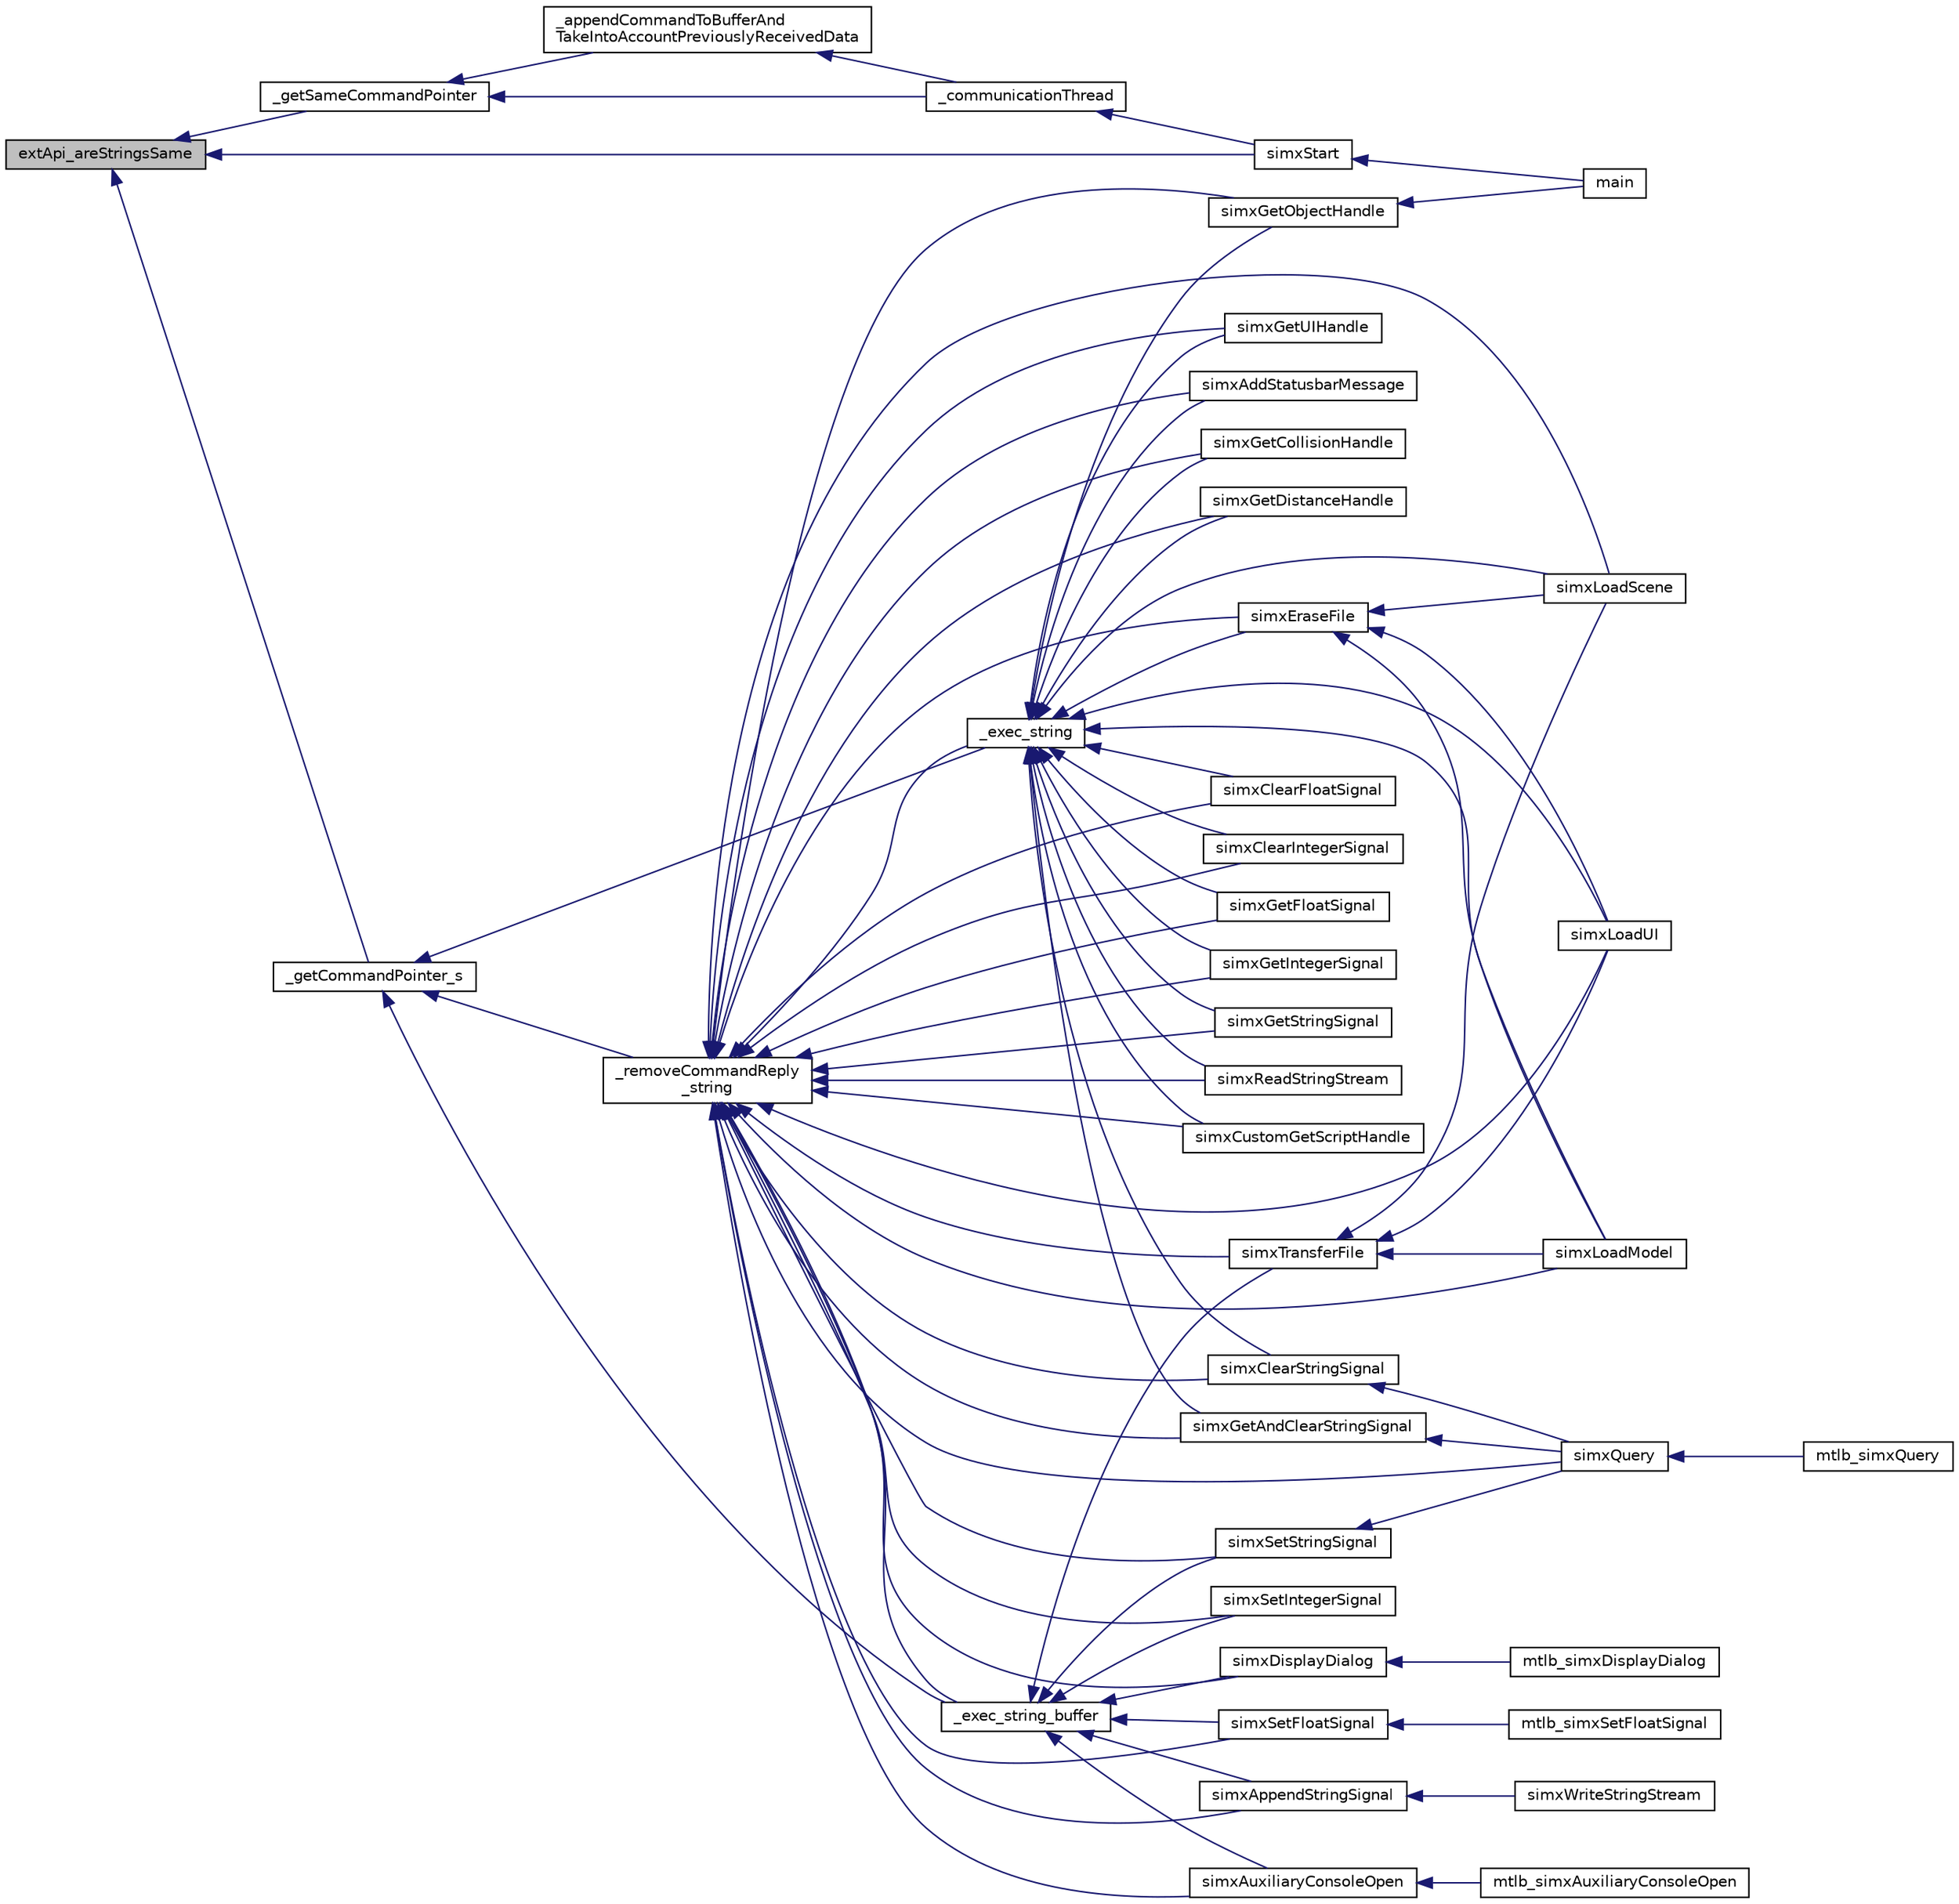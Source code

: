 digraph "extApi_areStringsSame"
{
  edge [fontname="Helvetica",fontsize="10",labelfontname="Helvetica",labelfontsize="10"];
  node [fontname="Helvetica",fontsize="10",shape=record];
  rankdir="LR";
  Node1 [label="extApi_areStringsSame",height=0.2,width=0.4,color="black", fillcolor="grey75", style="filled" fontcolor="black"];
  Node1 -> Node2 [dir="back",color="midnightblue",fontsize="10",style="solid",fontname="Helvetica"];
  Node2 [label="simxStart",height=0.2,width=0.4,color="black", fillcolor="white", style="filled",URL="$ext_api_8h.html#af8e78f3b4698eb09fe31f59c46a4848f"];
  Node2 -> Node3 [dir="back",color="midnightblue",fontsize="10",style="solid",fontname="Helvetica"];
  Node3 [label="main",height=0.2,width=0.4,color="black", fillcolor="white", style="filled",URL="$brazo_8cpp.html#a0ddf1224851353fc92bfbff6f499fa97"];
  Node1 -> Node4 [dir="back",color="midnightblue",fontsize="10",style="solid",fontname="Helvetica"];
  Node4 [label="_getCommandPointer_s",height=0.2,width=0.4,color="black", fillcolor="white", style="filled",URL="$ext_api_8c.html#a440950b4fc8f69ce5daf283bbbc38e9f"];
  Node4 -> Node5 [dir="back",color="midnightblue",fontsize="10",style="solid",fontname="Helvetica"];
  Node5 [label="_exec_string",height=0.2,width=0.4,color="black", fillcolor="white", style="filled",URL="$ext_api_8c.html#a8ed61bf56ec0a97663d58839033c3b8d"];
  Node5 -> Node6 [dir="back",color="midnightblue",fontsize="10",style="solid",fontname="Helvetica"];
  Node6 [label="simxGetObjectHandle",height=0.2,width=0.4,color="black", fillcolor="white", style="filled",URL="$ext_api_8h.html#ae2c3b5ea5407956d88edabd80e39bc7d"];
  Node6 -> Node3 [dir="back",color="midnightblue",fontsize="10",style="solid",fontname="Helvetica"];
  Node5 -> Node7 [dir="back",color="midnightblue",fontsize="10",style="solid",fontname="Helvetica"];
  Node7 [label="simxGetUIHandle",height=0.2,width=0.4,color="black", fillcolor="white", style="filled",URL="$ext_api_8h.html#a551340152d28595e77d32d0b9a5bb7ef"];
  Node5 -> Node8 [dir="back",color="midnightblue",fontsize="10",style="solid",fontname="Helvetica"];
  Node8 [label="simxEraseFile",height=0.2,width=0.4,color="black", fillcolor="white", style="filled",URL="$ext_api_8h.html#ad55caface196cbf64f1ebdcd1954e1f9"];
  Node8 -> Node9 [dir="back",color="midnightblue",fontsize="10",style="solid",fontname="Helvetica"];
  Node9 [label="simxLoadModel",height=0.2,width=0.4,color="black", fillcolor="white", style="filled",URL="$ext_api_8h.html#aba004fe8c4230080573cf6a84609cc4c"];
  Node8 -> Node10 [dir="back",color="midnightblue",fontsize="10",style="solid",fontname="Helvetica"];
  Node10 [label="simxLoadUI",height=0.2,width=0.4,color="black", fillcolor="white", style="filled",URL="$ext_api_8h.html#a0c14eaf2751f64cb99cc09ca40f690d1"];
  Node8 -> Node11 [dir="back",color="midnightblue",fontsize="10",style="solid",fontname="Helvetica"];
  Node11 [label="simxLoadScene",height=0.2,width=0.4,color="black", fillcolor="white", style="filled",URL="$ext_api_8h.html#a334778d7372013cf32278c35cfb1e401"];
  Node5 -> Node9 [dir="back",color="midnightblue",fontsize="10",style="solid",fontname="Helvetica"];
  Node5 -> Node10 [dir="back",color="midnightblue",fontsize="10",style="solid",fontname="Helvetica"];
  Node5 -> Node11 [dir="back",color="midnightblue",fontsize="10",style="solid",fontname="Helvetica"];
  Node5 -> Node12 [dir="back",color="midnightblue",fontsize="10",style="solid",fontname="Helvetica"];
  Node12 [label="simxAddStatusbarMessage",height=0.2,width=0.4,color="black", fillcolor="white", style="filled",URL="$ext_api_8h.html#a76ab74e38042abbe5b2b0501956c39a4"];
  Node5 -> Node13 [dir="back",color="midnightblue",fontsize="10",style="solid",fontname="Helvetica"];
  Node13 [label="simxGetCollisionHandle",height=0.2,width=0.4,color="black", fillcolor="white", style="filled",URL="$ext_api_8h.html#a345bad87b5bf69f83140350561700fe0"];
  Node5 -> Node14 [dir="back",color="midnightblue",fontsize="10",style="solid",fontname="Helvetica"];
  Node14 [label="simxGetDistanceHandle",height=0.2,width=0.4,color="black", fillcolor="white", style="filled",URL="$ext_api_8h.html#a05ae1d4d63bfd9617e393ddc23261477"];
  Node5 -> Node15 [dir="back",color="midnightblue",fontsize="10",style="solid",fontname="Helvetica"];
  Node15 [label="simxClearFloatSignal",height=0.2,width=0.4,color="black", fillcolor="white", style="filled",URL="$ext_api_8h.html#a732427cc6d34284522b6ab1c313e4165"];
  Node5 -> Node16 [dir="back",color="midnightblue",fontsize="10",style="solid",fontname="Helvetica"];
  Node16 [label="simxClearIntegerSignal",height=0.2,width=0.4,color="black", fillcolor="white", style="filled",URL="$ext_api_8h.html#ae385e4a56317037e1b032f9361cf44be"];
  Node5 -> Node17 [dir="back",color="midnightblue",fontsize="10",style="solid",fontname="Helvetica"];
  Node17 [label="simxClearStringSignal",height=0.2,width=0.4,color="black", fillcolor="white", style="filled",URL="$ext_api_8h.html#a04bdbf1718e8f077f3de9e6c43153751"];
  Node17 -> Node18 [dir="back",color="midnightblue",fontsize="10",style="solid",fontname="Helvetica"];
  Node18 [label="simxQuery",height=0.2,width=0.4,color="black", fillcolor="white", style="filled",URL="$ext_api_8h.html#a433f3a57228fb5b0416746febcbceca0"];
  Node18 -> Node19 [dir="back",color="midnightblue",fontsize="10",style="solid",fontname="Helvetica"];
  Node19 [label="mtlb_simxQuery",height=0.2,width=0.4,color="black", fillcolor="white", style="filled",URL="$ext_api_8h.html#accaba236d303073e172c5f2d41e66f4e"];
  Node5 -> Node20 [dir="back",color="midnightblue",fontsize="10",style="solid",fontname="Helvetica"];
  Node20 [label="simxGetFloatSignal",height=0.2,width=0.4,color="black", fillcolor="white", style="filled",URL="$ext_api_8h.html#ab906636b88091a3eab24f30c40218050"];
  Node5 -> Node21 [dir="back",color="midnightblue",fontsize="10",style="solid",fontname="Helvetica"];
  Node21 [label="simxGetIntegerSignal",height=0.2,width=0.4,color="black", fillcolor="white", style="filled",URL="$ext_api_8h.html#aedb97e8c231fb265ed8b37bf40377d29"];
  Node5 -> Node22 [dir="back",color="midnightblue",fontsize="10",style="solid",fontname="Helvetica"];
  Node22 [label="simxGetStringSignal",height=0.2,width=0.4,color="black", fillcolor="white", style="filled",URL="$ext_api_8h.html#afb0369ac6659537bc4d51f688c71ea76"];
  Node5 -> Node23 [dir="back",color="midnightblue",fontsize="10",style="solid",fontname="Helvetica"];
  Node23 [label="simxGetAndClearStringSignal",height=0.2,width=0.4,color="black", fillcolor="white", style="filled",URL="$ext_api_8h.html#ac3f225130c93f73e6a4afed33fdd7089"];
  Node23 -> Node18 [dir="back",color="midnightblue",fontsize="10",style="solid",fontname="Helvetica"];
  Node5 -> Node24 [dir="back",color="midnightblue",fontsize="10",style="solid",fontname="Helvetica"];
  Node24 [label="simxReadStringStream",height=0.2,width=0.4,color="black", fillcolor="white", style="filled",URL="$ext_api_8h.html#ab5b5b691c129977c493d487bd8cd48c2"];
  Node5 -> Node25 [dir="back",color="midnightblue",fontsize="10",style="solid",fontname="Helvetica"];
  Node25 [label="simxCustomGetScriptHandle",height=0.2,width=0.4,color="black", fillcolor="white", style="filled",URL="$ext_api_custom_8h.html#a9c84918103557476db2b1cf5ad188af6"];
  Node4 -> Node26 [dir="back",color="midnightblue",fontsize="10",style="solid",fontname="Helvetica"];
  Node26 [label="_exec_string_buffer",height=0.2,width=0.4,color="black", fillcolor="white", style="filled",URL="$ext_api_8c.html#adb74c31832d3e7bb70c0df25a2f724f5"];
  Node26 -> Node27 [dir="back",color="midnightblue",fontsize="10",style="solid",fontname="Helvetica"];
  Node27 [label="simxTransferFile",height=0.2,width=0.4,color="black", fillcolor="white", style="filled",URL="$ext_api_8h.html#ab3b832d46c5823b6928d5d007778c1ab"];
  Node27 -> Node9 [dir="back",color="midnightblue",fontsize="10",style="solid",fontname="Helvetica"];
  Node27 -> Node10 [dir="back",color="midnightblue",fontsize="10",style="solid",fontname="Helvetica"];
  Node27 -> Node11 [dir="back",color="midnightblue",fontsize="10",style="solid",fontname="Helvetica"];
  Node26 -> Node28 [dir="back",color="midnightblue",fontsize="10",style="solid",fontname="Helvetica"];
  Node28 [label="simxAuxiliaryConsoleOpen",height=0.2,width=0.4,color="black", fillcolor="white", style="filled",URL="$ext_api_8h.html#aedd27168f1c3e951070ae1fb938d0bcb"];
  Node28 -> Node29 [dir="back",color="midnightblue",fontsize="10",style="solid",fontname="Helvetica"];
  Node29 [label="mtlb_simxAuxiliaryConsoleOpen",height=0.2,width=0.4,color="black", fillcolor="white", style="filled",URL="$ext_api_8h.html#a01d3c0df027a1d935df893e730127467"];
  Node26 -> Node30 [dir="back",color="midnightblue",fontsize="10",style="solid",fontname="Helvetica"];
  Node30 [label="simxDisplayDialog",height=0.2,width=0.4,color="black", fillcolor="white", style="filled",URL="$ext_api_8h.html#aaeebfc862cb0bde3bdd5c3407b60f460"];
  Node30 -> Node31 [dir="back",color="midnightblue",fontsize="10",style="solid",fontname="Helvetica"];
  Node31 [label="mtlb_simxDisplayDialog",height=0.2,width=0.4,color="black", fillcolor="white", style="filled",URL="$ext_api_8h.html#a32ebd4a4c8547cac5c6d9ea77f3fc5e8"];
  Node26 -> Node32 [dir="back",color="midnightblue",fontsize="10",style="solid",fontname="Helvetica"];
  Node32 [label="simxSetFloatSignal",height=0.2,width=0.4,color="black", fillcolor="white", style="filled",URL="$ext_api_8h.html#a6674046ce12e475e1c5da4f5c3d65961"];
  Node32 -> Node33 [dir="back",color="midnightblue",fontsize="10",style="solid",fontname="Helvetica"];
  Node33 [label="mtlb_simxSetFloatSignal",height=0.2,width=0.4,color="black", fillcolor="white", style="filled",URL="$ext_api_8h.html#a06df74ea1c757a7082a5e1adbd028e4a"];
  Node26 -> Node34 [dir="back",color="midnightblue",fontsize="10",style="solid",fontname="Helvetica"];
  Node34 [label="simxSetIntegerSignal",height=0.2,width=0.4,color="black", fillcolor="white", style="filled",URL="$ext_api_8h.html#a71107ed12aae713652dce57f6b6d366e"];
  Node26 -> Node35 [dir="back",color="midnightblue",fontsize="10",style="solid",fontname="Helvetica"];
  Node35 [label="simxSetStringSignal",height=0.2,width=0.4,color="black", fillcolor="white", style="filled",URL="$ext_api_8h.html#a2aa65d78032679a075752b922610dbec"];
  Node35 -> Node18 [dir="back",color="midnightblue",fontsize="10",style="solid",fontname="Helvetica"];
  Node26 -> Node36 [dir="back",color="midnightblue",fontsize="10",style="solid",fontname="Helvetica"];
  Node36 [label="simxAppendStringSignal",height=0.2,width=0.4,color="black", fillcolor="white", style="filled",URL="$ext_api_8h.html#a123b7e3405b48d9a0ccf797064b3accd"];
  Node36 -> Node37 [dir="back",color="midnightblue",fontsize="10",style="solid",fontname="Helvetica"];
  Node37 [label="simxWriteStringStream",height=0.2,width=0.4,color="black", fillcolor="white", style="filled",URL="$ext_api_8h.html#a1b9c1eda4379002c3315097533ce473f"];
  Node4 -> Node38 [dir="back",color="midnightblue",fontsize="10",style="solid",fontname="Helvetica"];
  Node38 [label="_removeCommandReply\l_string",height=0.2,width=0.4,color="black", fillcolor="white", style="filled",URL="$ext_api_8c.html#a0ee03b8866e5f9a7b38323f42d379df7"];
  Node38 -> Node5 [dir="back",color="midnightblue",fontsize="10",style="solid",fontname="Helvetica"];
  Node38 -> Node26 [dir="back",color="midnightblue",fontsize="10",style="solid",fontname="Helvetica"];
  Node38 -> Node6 [dir="back",color="midnightblue",fontsize="10",style="solid",fontname="Helvetica"];
  Node38 -> Node7 [dir="back",color="midnightblue",fontsize="10",style="solid",fontname="Helvetica"];
  Node38 -> Node27 [dir="back",color="midnightblue",fontsize="10",style="solid",fontname="Helvetica"];
  Node38 -> Node8 [dir="back",color="midnightblue",fontsize="10",style="solid",fontname="Helvetica"];
  Node38 -> Node9 [dir="back",color="midnightblue",fontsize="10",style="solid",fontname="Helvetica"];
  Node38 -> Node10 [dir="back",color="midnightblue",fontsize="10",style="solid",fontname="Helvetica"];
  Node38 -> Node11 [dir="back",color="midnightblue",fontsize="10",style="solid",fontname="Helvetica"];
  Node38 -> Node12 [dir="back",color="midnightblue",fontsize="10",style="solid",fontname="Helvetica"];
  Node38 -> Node28 [dir="back",color="midnightblue",fontsize="10",style="solid",fontname="Helvetica"];
  Node38 -> Node13 [dir="back",color="midnightblue",fontsize="10",style="solid",fontname="Helvetica"];
  Node38 -> Node14 [dir="back",color="midnightblue",fontsize="10",style="solid",fontname="Helvetica"];
  Node38 -> Node30 [dir="back",color="midnightblue",fontsize="10",style="solid",fontname="Helvetica"];
  Node38 -> Node15 [dir="back",color="midnightblue",fontsize="10",style="solid",fontname="Helvetica"];
  Node38 -> Node16 [dir="back",color="midnightblue",fontsize="10",style="solid",fontname="Helvetica"];
  Node38 -> Node17 [dir="back",color="midnightblue",fontsize="10",style="solid",fontname="Helvetica"];
  Node38 -> Node20 [dir="back",color="midnightblue",fontsize="10",style="solid",fontname="Helvetica"];
  Node38 -> Node21 [dir="back",color="midnightblue",fontsize="10",style="solid",fontname="Helvetica"];
  Node38 -> Node22 [dir="back",color="midnightblue",fontsize="10",style="solid",fontname="Helvetica"];
  Node38 -> Node23 [dir="back",color="midnightblue",fontsize="10",style="solid",fontname="Helvetica"];
  Node38 -> Node24 [dir="back",color="midnightblue",fontsize="10",style="solid",fontname="Helvetica"];
  Node38 -> Node32 [dir="back",color="midnightblue",fontsize="10",style="solid",fontname="Helvetica"];
  Node38 -> Node34 [dir="back",color="midnightblue",fontsize="10",style="solid",fontname="Helvetica"];
  Node38 -> Node35 [dir="back",color="midnightblue",fontsize="10",style="solid",fontname="Helvetica"];
  Node38 -> Node36 [dir="back",color="midnightblue",fontsize="10",style="solid",fontname="Helvetica"];
  Node38 -> Node18 [dir="back",color="midnightblue",fontsize="10",style="solid",fontname="Helvetica"];
  Node38 -> Node25 [dir="back",color="midnightblue",fontsize="10",style="solid",fontname="Helvetica"];
  Node1 -> Node39 [dir="back",color="midnightblue",fontsize="10",style="solid",fontname="Helvetica"];
  Node39 [label="_getSameCommandPointer",height=0.2,width=0.4,color="black", fillcolor="white", style="filled",URL="$ext_api_8c.html#a61de0cf349e65f105a405d5aadffe81e"];
  Node39 -> Node40 [dir="back",color="midnightblue",fontsize="10",style="solid",fontname="Helvetica"];
  Node40 [label="_appendCommandToBufferAnd\lTakeIntoAccountPreviouslyReceivedData",height=0.2,width=0.4,color="black", fillcolor="white", style="filled",URL="$ext_api_8c.html#a4c2018474a7e3721bd7b508e4c24eaf6"];
  Node40 -> Node41 [dir="back",color="midnightblue",fontsize="10",style="solid",fontname="Helvetica"];
  Node41 [label="_communicationThread",height=0.2,width=0.4,color="black", fillcolor="white", style="filled",URL="$ext_api_8c.html#a59c9b2c70208a3484ea718c8a57773af"];
  Node41 -> Node2 [dir="back",color="midnightblue",fontsize="10",style="solid",fontname="Helvetica"];
  Node39 -> Node41 [dir="back",color="midnightblue",fontsize="10",style="solid",fontname="Helvetica"];
}
